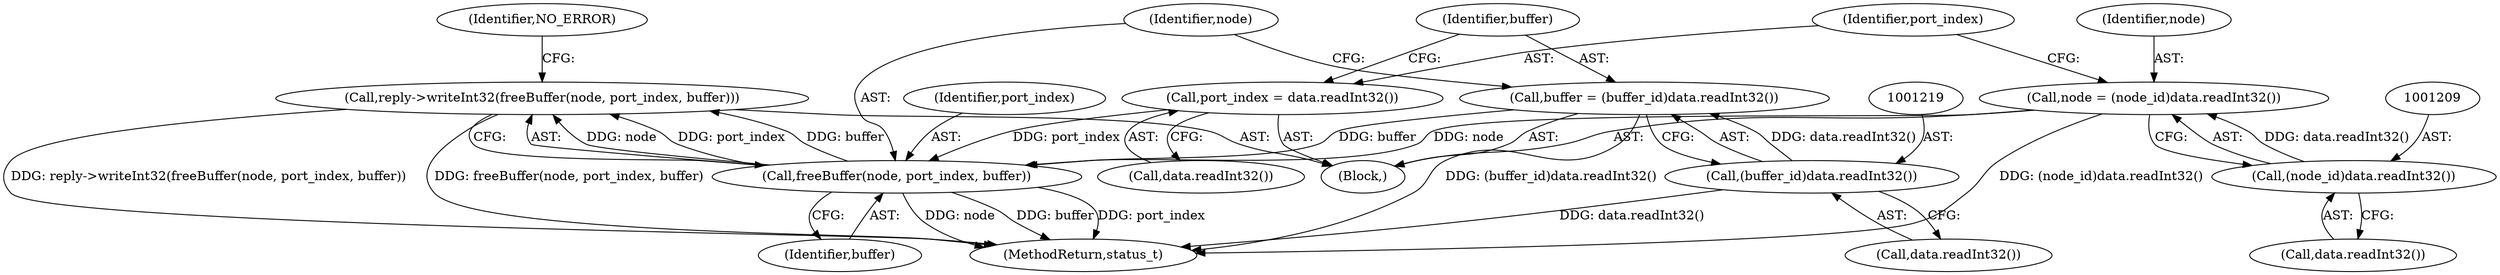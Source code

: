 digraph "0_Android_db829699d3293f254a7387894303451a91278986@API" {
"1001221" [label="(Call,reply->writeInt32(freeBuffer(node, port_index, buffer)))"];
"1001222" [label="(Call,freeBuffer(node, port_index, buffer))"];
"1001206" [label="(Call,node = (node_id)data.readInt32())"];
"1001208" [label="(Call,(node_id)data.readInt32())"];
"1001212" [label="(Call,port_index = data.readInt32())"];
"1001216" [label="(Call,buffer = (buffer_id)data.readInt32())"];
"1001218" [label="(Call,(buffer_id)data.readInt32())"];
"1001222" [label="(Call,freeBuffer(node, port_index, buffer))"];
"1001225" [label="(Identifier,buffer)"];
"1001212" [label="(Call,port_index = data.readInt32())"];
"1001227" [label="(Identifier,NO_ERROR)"];
"1001224" [label="(Identifier,port_index)"];
"1001216" [label="(Call,buffer = (buffer_id)data.readInt32())"];
"1001208" [label="(Call,(node_id)data.readInt32())"];
"1001207" [label="(Identifier,node)"];
"1001206" [label="(Call,node = (node_id)data.readInt32())"];
"1001213" [label="(Identifier,port_index)"];
"1001353" [label="(MethodReturn,status_t)"];
"1001217" [label="(Identifier,buffer)"];
"1001220" [label="(Call,data.readInt32())"];
"1001200" [label="(Block,)"];
"1001214" [label="(Call,data.readInt32())"];
"1001218" [label="(Call,(buffer_id)data.readInt32())"];
"1001210" [label="(Call,data.readInt32())"];
"1001221" [label="(Call,reply->writeInt32(freeBuffer(node, port_index, buffer)))"];
"1001223" [label="(Identifier,node)"];
"1001221" -> "1001200"  [label="AST: "];
"1001221" -> "1001222"  [label="CFG: "];
"1001222" -> "1001221"  [label="AST: "];
"1001227" -> "1001221"  [label="CFG: "];
"1001221" -> "1001353"  [label="DDG: reply->writeInt32(freeBuffer(node, port_index, buffer))"];
"1001221" -> "1001353"  [label="DDG: freeBuffer(node, port_index, buffer)"];
"1001222" -> "1001221"  [label="DDG: node"];
"1001222" -> "1001221"  [label="DDG: port_index"];
"1001222" -> "1001221"  [label="DDG: buffer"];
"1001222" -> "1001225"  [label="CFG: "];
"1001223" -> "1001222"  [label="AST: "];
"1001224" -> "1001222"  [label="AST: "];
"1001225" -> "1001222"  [label="AST: "];
"1001222" -> "1001353"  [label="DDG: node"];
"1001222" -> "1001353"  [label="DDG: buffer"];
"1001222" -> "1001353"  [label="DDG: port_index"];
"1001206" -> "1001222"  [label="DDG: node"];
"1001212" -> "1001222"  [label="DDG: port_index"];
"1001216" -> "1001222"  [label="DDG: buffer"];
"1001206" -> "1001200"  [label="AST: "];
"1001206" -> "1001208"  [label="CFG: "];
"1001207" -> "1001206"  [label="AST: "];
"1001208" -> "1001206"  [label="AST: "];
"1001213" -> "1001206"  [label="CFG: "];
"1001206" -> "1001353"  [label="DDG: (node_id)data.readInt32()"];
"1001208" -> "1001206"  [label="DDG: data.readInt32()"];
"1001208" -> "1001210"  [label="CFG: "];
"1001209" -> "1001208"  [label="AST: "];
"1001210" -> "1001208"  [label="AST: "];
"1001212" -> "1001200"  [label="AST: "];
"1001212" -> "1001214"  [label="CFG: "];
"1001213" -> "1001212"  [label="AST: "];
"1001214" -> "1001212"  [label="AST: "];
"1001217" -> "1001212"  [label="CFG: "];
"1001216" -> "1001200"  [label="AST: "];
"1001216" -> "1001218"  [label="CFG: "];
"1001217" -> "1001216"  [label="AST: "];
"1001218" -> "1001216"  [label="AST: "];
"1001223" -> "1001216"  [label="CFG: "];
"1001216" -> "1001353"  [label="DDG: (buffer_id)data.readInt32()"];
"1001218" -> "1001216"  [label="DDG: data.readInt32()"];
"1001218" -> "1001220"  [label="CFG: "];
"1001219" -> "1001218"  [label="AST: "];
"1001220" -> "1001218"  [label="AST: "];
"1001218" -> "1001353"  [label="DDG: data.readInt32()"];
}
